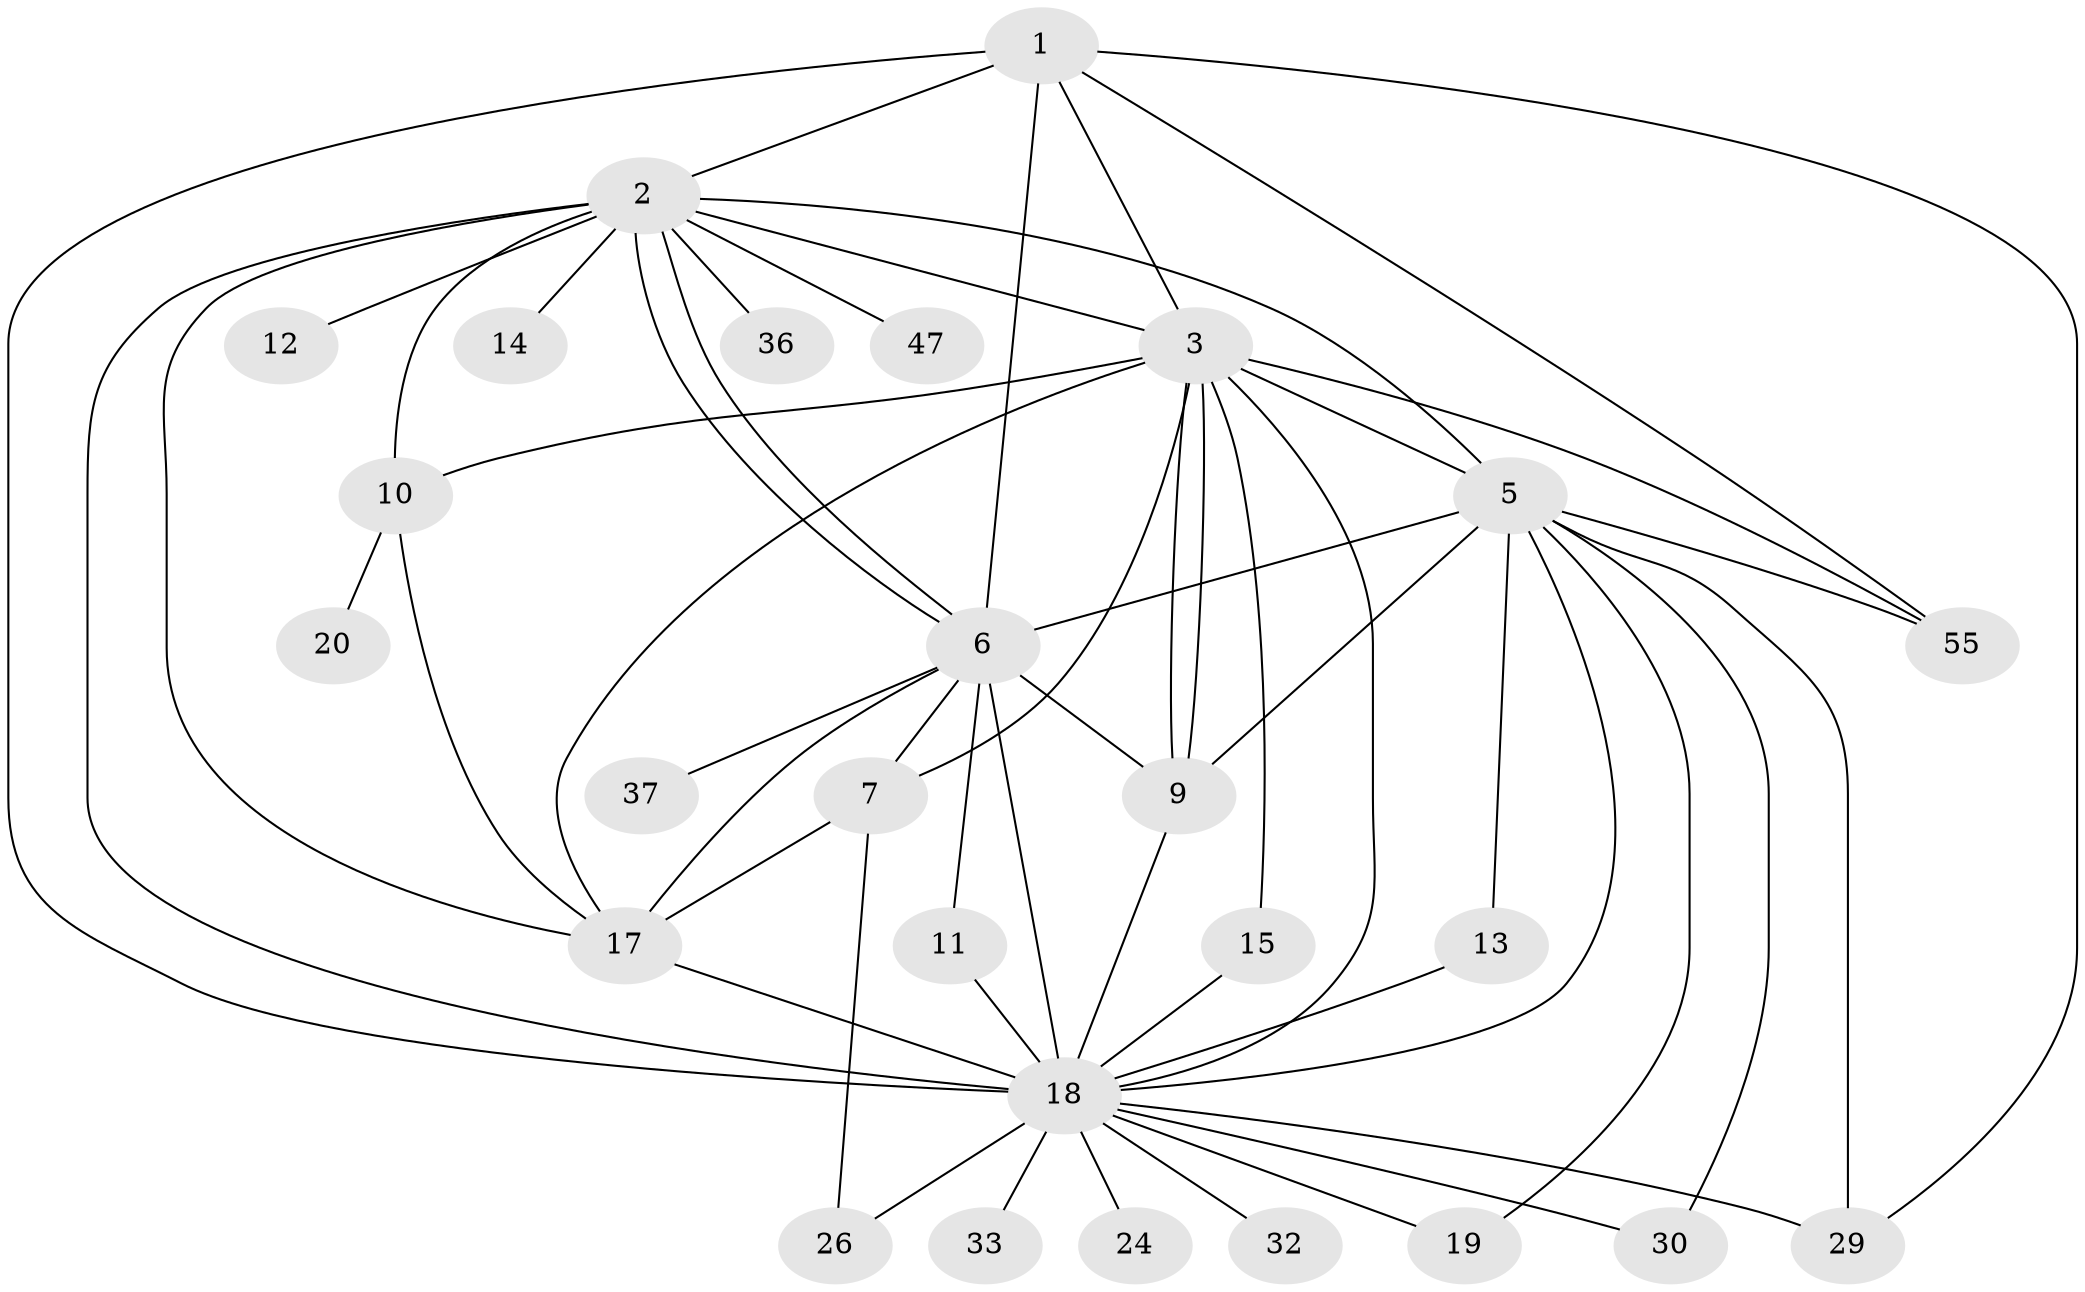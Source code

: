 // original degree distribution, {9: 0.03636363636363636, 14: 0.03636363636363636, 2: 0.21818181818181817, 12: 0.01818181818181818, 7: 0.03636363636363636, 4: 0.07272727272727272, 5: 0.03636363636363636, 6: 0.03636363636363636, 1: 0.36363636363636365, 3: 0.12727272727272726, 15: 0.01818181818181818}
// Generated by graph-tools (version 1.1) at 2025/14/03/09/25 04:14:44]
// undirected, 27 vertices, 56 edges
graph export_dot {
graph [start="1"]
  node [color=gray90,style=filled];
  1;
  2 [super="+34"];
  3 [super="+4+23+54"];
  5 [super="+27+39"];
  6 [super="+35+38+8+31"];
  7;
  9 [super="+46"];
  10 [super="+16+45+41"];
  11;
  12;
  13 [super="+28"];
  14;
  15;
  17;
  18 [super="+50+42+21+25"];
  19;
  20;
  24;
  26;
  29;
  30 [super="+52"];
  32;
  33;
  36;
  37;
  47;
  55;
  1 -- 2;
  1 -- 3;
  1 -- 29;
  1 -- 55;
  1 -- 18 [weight=2];
  1 -- 6 [weight=3];
  2 -- 3;
  2 -- 5;
  2 -- 6;
  2 -- 6;
  2 -- 10 [weight=2];
  2 -- 12;
  2 -- 14;
  2 -- 17;
  2 -- 36;
  2 -- 47;
  2 -- 18;
  3 -- 5 [weight=3];
  3 -- 7;
  3 -- 9;
  3 -- 9;
  3 -- 10;
  3 -- 15;
  3 -- 17;
  3 -- 18;
  3 -- 55;
  5 -- 9;
  5 -- 13;
  5 -- 19;
  5 -- 29;
  5 -- 55;
  5 -- 18;
  5 -- 30;
  5 -- 6;
  6 -- 18 [weight=4];
  6 -- 37;
  6 -- 17;
  6 -- 7;
  6 -- 9;
  6 -- 11;
  7 -- 17;
  7 -- 26;
  9 -- 18;
  10 -- 17;
  10 -- 20;
  11 -- 18;
  13 -- 18;
  15 -- 18;
  17 -- 18;
  18 -- 32;
  18 -- 19;
  18 -- 33;
  18 -- 24;
  18 -- 26;
  18 -- 29;
  18 -- 30;
}
